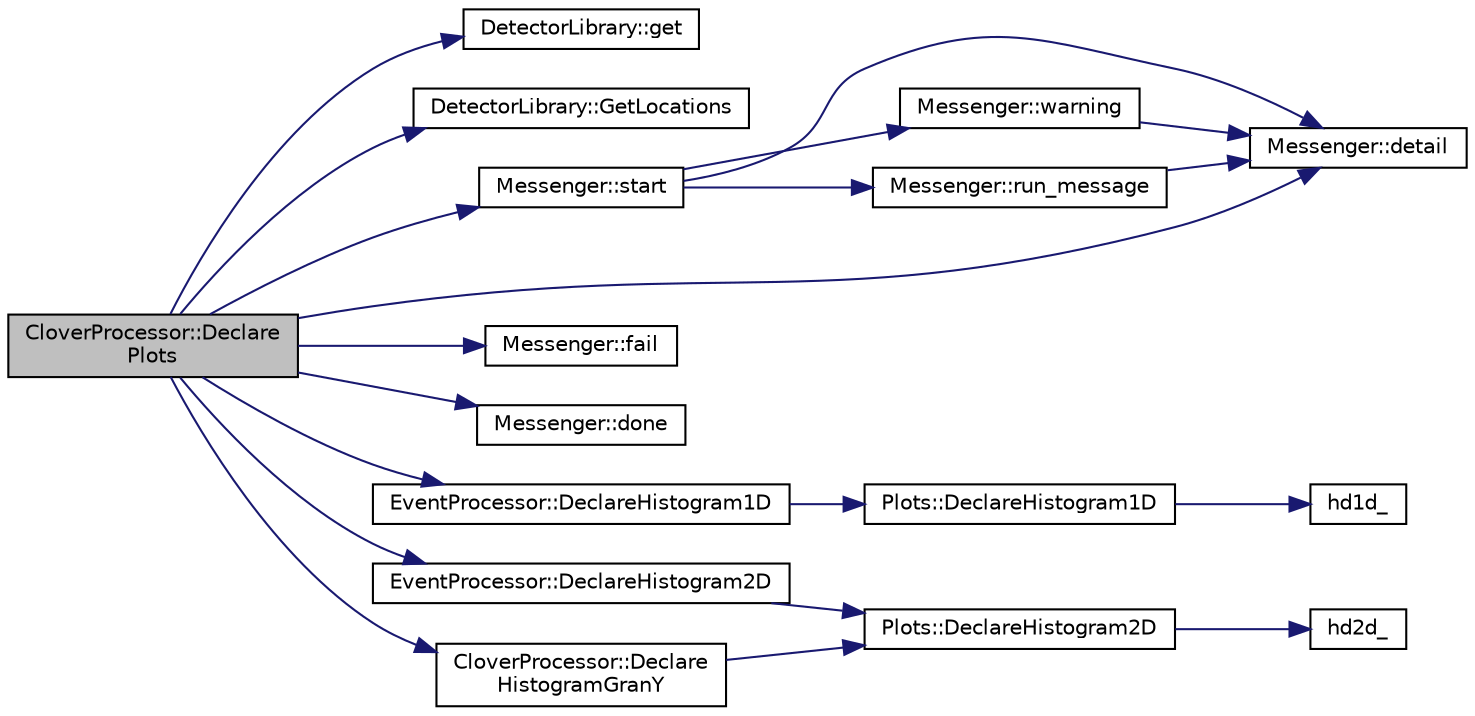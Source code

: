 digraph "CloverProcessor::DeclarePlots"
{
  edge [fontname="Helvetica",fontsize="10",labelfontname="Helvetica",labelfontsize="10"];
  node [fontname="Helvetica",fontsize="10",shape=record];
  rankdir="LR";
  Node1 [label="CloverProcessor::Declare\lPlots",height=0.2,width=0.4,color="black", fillcolor="grey75", style="filled", fontcolor="black"];
  Node1 -> Node2 [color="midnightblue",fontsize="10",style="solid",fontname="Helvetica"];
  Node2 [label="DetectorLibrary::get",height=0.2,width=0.4,color="black", fillcolor="white", style="filled",URL="$dc/dbe/class_detector_library.html#a6ab3ff825daa8b607865086741bc9b2c"];
  Node1 -> Node3 [color="midnightblue",fontsize="10",style="solid",fontname="Helvetica"];
  Node3 [label="DetectorLibrary::GetLocations",height=0.2,width=0.4,color="black", fillcolor="white", style="filled",URL="$dc/dbe/class_detector_library.html#a5b0343c31edd5df9d468df88537f4eea"];
  Node1 -> Node4 [color="midnightblue",fontsize="10",style="solid",fontname="Helvetica"];
  Node4 [label="Messenger::start",height=0.2,width=0.4,color="black", fillcolor="white", style="filled",URL="$d6/dc9/class_messenger.html#a1b47ad62ebac8fdafd2d7a2d8ee7b642"];
  Node4 -> Node5 [color="midnightblue",fontsize="10",style="solid",fontname="Helvetica"];
  Node5 [label="Messenger::detail",height=0.2,width=0.4,color="black", fillcolor="white", style="filled",URL="$d6/dc9/class_messenger.html#a24d0db0aece5830b3de62310f5753be8"];
  Node4 -> Node6 [color="midnightblue",fontsize="10",style="solid",fontname="Helvetica"];
  Node6 [label="Messenger::warning",height=0.2,width=0.4,color="black", fillcolor="white", style="filled",URL="$d6/dc9/class_messenger.html#a130e83285254c9149629842ca2aa6f20"];
  Node6 -> Node5 [color="midnightblue",fontsize="10",style="solid",fontname="Helvetica"];
  Node4 -> Node7 [color="midnightblue",fontsize="10",style="solid",fontname="Helvetica"];
  Node7 [label="Messenger::run_message",height=0.2,width=0.4,color="black", fillcolor="white", style="filled",URL="$d6/dc9/class_messenger.html#a770167e668ce59153a05f61a30b548b0"];
  Node7 -> Node5 [color="midnightblue",fontsize="10",style="solid",fontname="Helvetica"];
  Node1 -> Node5 [color="midnightblue",fontsize="10",style="solid",fontname="Helvetica"];
  Node1 -> Node8 [color="midnightblue",fontsize="10",style="solid",fontname="Helvetica"];
  Node8 [label="Messenger::fail",height=0.2,width=0.4,color="black", fillcolor="white", style="filled",URL="$d6/dc9/class_messenger.html#a9ea2a4de0861302810fbb893fd3b4254"];
  Node1 -> Node9 [color="midnightblue",fontsize="10",style="solid",fontname="Helvetica"];
  Node9 [label="Messenger::done",height=0.2,width=0.4,color="black", fillcolor="white", style="filled",URL="$d6/dc9/class_messenger.html#a40a7e53a9b6dc5ef161c2ffd5d6bbbfb"];
  Node1 -> Node10 [color="midnightblue",fontsize="10",style="solid",fontname="Helvetica"];
  Node10 [label="EventProcessor::DeclareHistogram1D",height=0.2,width=0.4,color="black", fillcolor="white", style="filled",URL="$d6/d65/class_event_processor.html#aac0d7f24194df48f204ebb9c9b75e19d",tooltip="Declares a 1D histogram calls the C++ wrapper for DAMM. "];
  Node10 -> Node11 [color="midnightblue",fontsize="10",style="solid",fontname="Helvetica"];
  Node11 [label="Plots::DeclareHistogram1D",height=0.2,width=0.4,color="black", fillcolor="white", style="filled",URL="$d7/d8b/class_plots.html#a126b1dfe1d671776ee1caddc7cc249b9",tooltip="Declares a 1D histogram calls the C++ wrapper for DAMM. "];
  Node11 -> Node12 [color="midnightblue",fontsize="10",style="solid",fontname="Helvetica"];
  Node12 [label="hd1d_",height=0.2,width=0.4,color="black", fillcolor="white", style="filled",URL="$da/d57/_scanor_8hpp.html#ae9985183725e9354913756c7f86d355a",tooltip="create a DAMM 1D histogram args are damm id, half-words per channel, param length, hist length, low x-range, high x-range, and title "];
  Node1 -> Node13 [color="midnightblue",fontsize="10",style="solid",fontname="Helvetica"];
  Node13 [label="EventProcessor::DeclareHistogram2D",height=0.2,width=0.4,color="black", fillcolor="white", style="filled",URL="$d6/d65/class_event_processor.html#a37b6d5ad90cc6e55c8021682a355764a",tooltip="Declares a 2D histogram calls the C++ wrapper for DAMM. "];
  Node13 -> Node14 [color="midnightblue",fontsize="10",style="solid",fontname="Helvetica"];
  Node14 [label="Plots::DeclareHistogram2D",height=0.2,width=0.4,color="black", fillcolor="white", style="filled",URL="$d7/d8b/class_plots.html#a59a2ffc3288d877c695346d82499e769",tooltip="Declares a 2D histogram calls the C++ wrapper for DAMM. "];
  Node14 -> Node15 [color="midnightblue",fontsize="10",style="solid",fontname="Helvetica"];
  Node15 [label="hd2d_",height=0.2,width=0.4,color="black", fillcolor="white", style="filled",URL="$da/d57/_scanor_8hpp.html#a65d497b6686f1daba9896091bada3eb1",tooltip="create a DAMM 2D histogram "];
  Node1 -> Node16 [color="midnightblue",fontsize="10",style="solid",fontname="Helvetica"];
  Node16 [label="CloverProcessor::Declare\lHistogramGranY",height=0.2,width=0.4,color="black", fillcolor="white", style="filled",URL="$d5/d01/class_clover_processor.html#a5598774b3984e10183799d08100864ca"];
  Node16 -> Node14 [color="midnightblue",fontsize="10",style="solid",fontname="Helvetica"];
}
